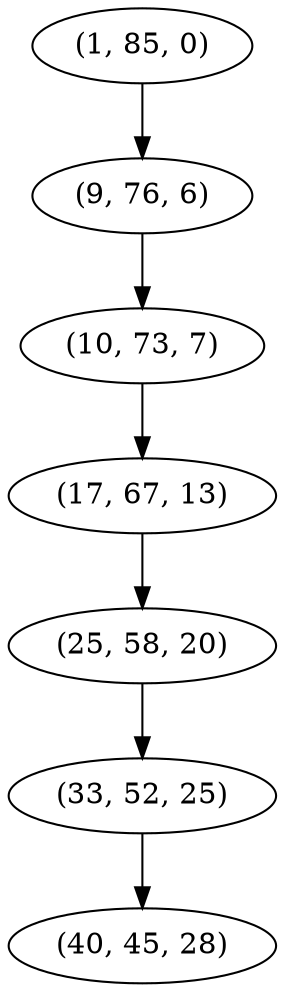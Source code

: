digraph tree {
    "(1, 85, 0)";
    "(9, 76, 6)";
    "(10, 73, 7)";
    "(17, 67, 13)";
    "(25, 58, 20)";
    "(33, 52, 25)";
    "(40, 45, 28)";
    "(1, 85, 0)" -> "(9, 76, 6)";
    "(9, 76, 6)" -> "(10, 73, 7)";
    "(10, 73, 7)" -> "(17, 67, 13)";
    "(17, 67, 13)" -> "(25, 58, 20)";
    "(25, 58, 20)" -> "(33, 52, 25)";
    "(33, 52, 25)" -> "(40, 45, 28)";
}
